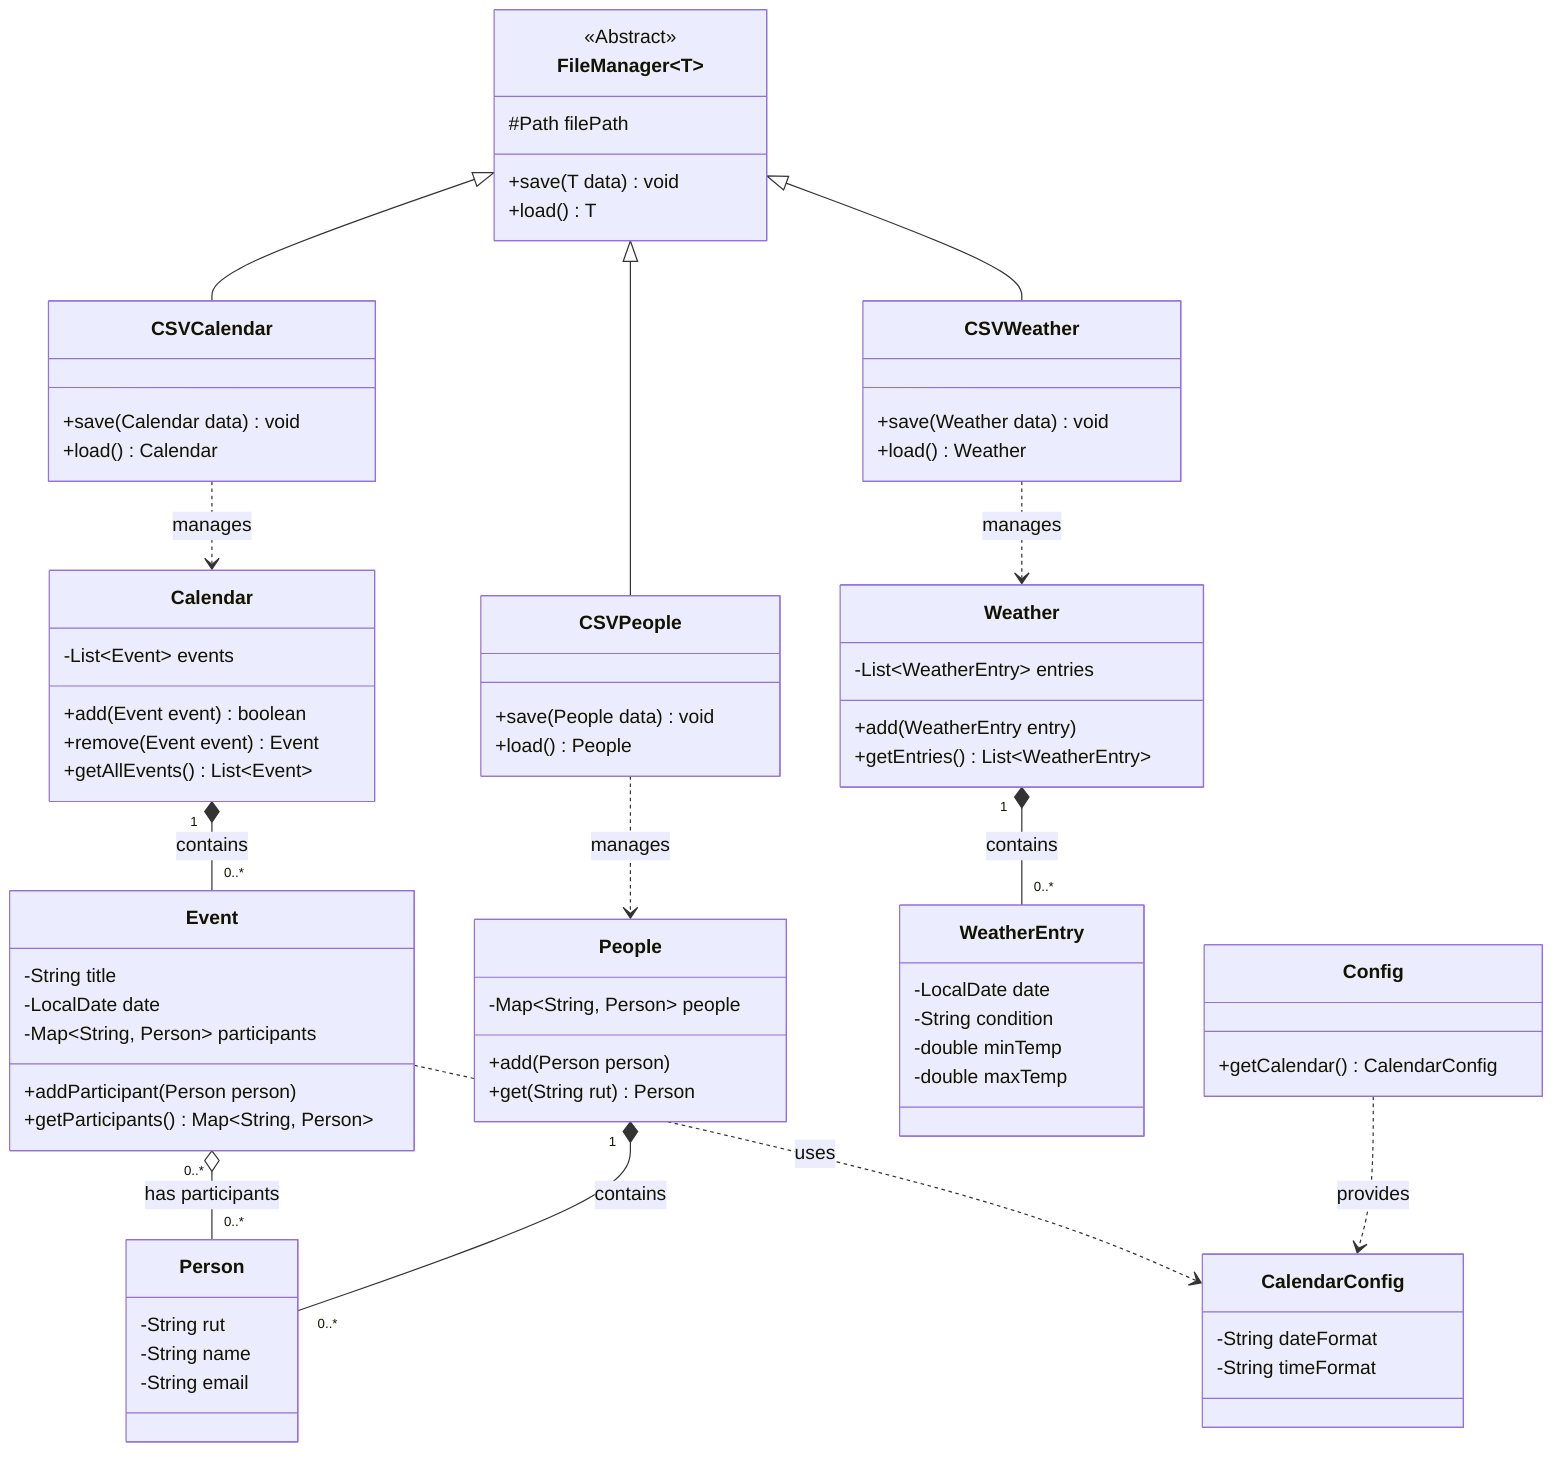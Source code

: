 ---
config:
  theme: default
---
classDiagram
    subgraph Calendar Domain
        Calendar "1" *-- "0..*" Event : contains
        Event "0..*" o-- "0..*" Person : has participants
    end
    subgraph People Domain
        People "1" *-- "0..*" Person : contains
    end
    subgraph Weather Domain
        Weather "1" *-- "0..*" WeatherEntry : contains
    end
    class Calendar {
        -List~Event~ events
        +add(Event event) boolean
        +remove(Event event) Event
        +getAllEvents() List~Event~
    }
    class Event {
        -String title
        -LocalDate date
        -Map~String, Person~ participants
        +addParticipant(Person person)
        +getParticipants() Map~String, Person~
    }
    class People {
        -Map~String, Person~ people
        +add(Person person)
        +get(String rut) Person
    }
    class Person {
        -String rut
        -String name
        -String email
    }
    class Weather {
        -List~WeatherEntry~ entries
        +add(WeatherEntry entry)
        +getEntries() List~WeatherEntry~
    }
    class WeatherEntry {
        -LocalDate date
        -String condition
        -double minTemp
        -double maxTemp
    }
    subgraph Persistence Layer
        FileManager~T~ <|-- CSVCalendar
        FileManager~T~ <|-- CSVPeople
        FileManager~T~ <|-- CSVWeather
    end
    class FileManager~T~ {
        <<Abstract>>
        #Path filePath
        +save(T data) void
        +load() T
    }
    class CSVCalendar {
        +save(Calendar data) void
        +load() Calendar
    }
    class CSVPeople {
        +save(People data) void
        +load() People
    }
    class CSVWeather {
        +save(Weather data) void
        +load() Weather
    }
    subgraph Configuration
        class Config {
           +getCalendar() CalendarConfig
        }
        class CalendarConfig {
           -String dateFormat
           -String timeFormat
        }
    end
    CSVCalendar ..> Calendar : manages
    CSVPeople ..> People : manages
    CSVWeather ..> Weather : manages
    Event ..> CalendarConfig : uses
    Config ..> CalendarConfig : provides